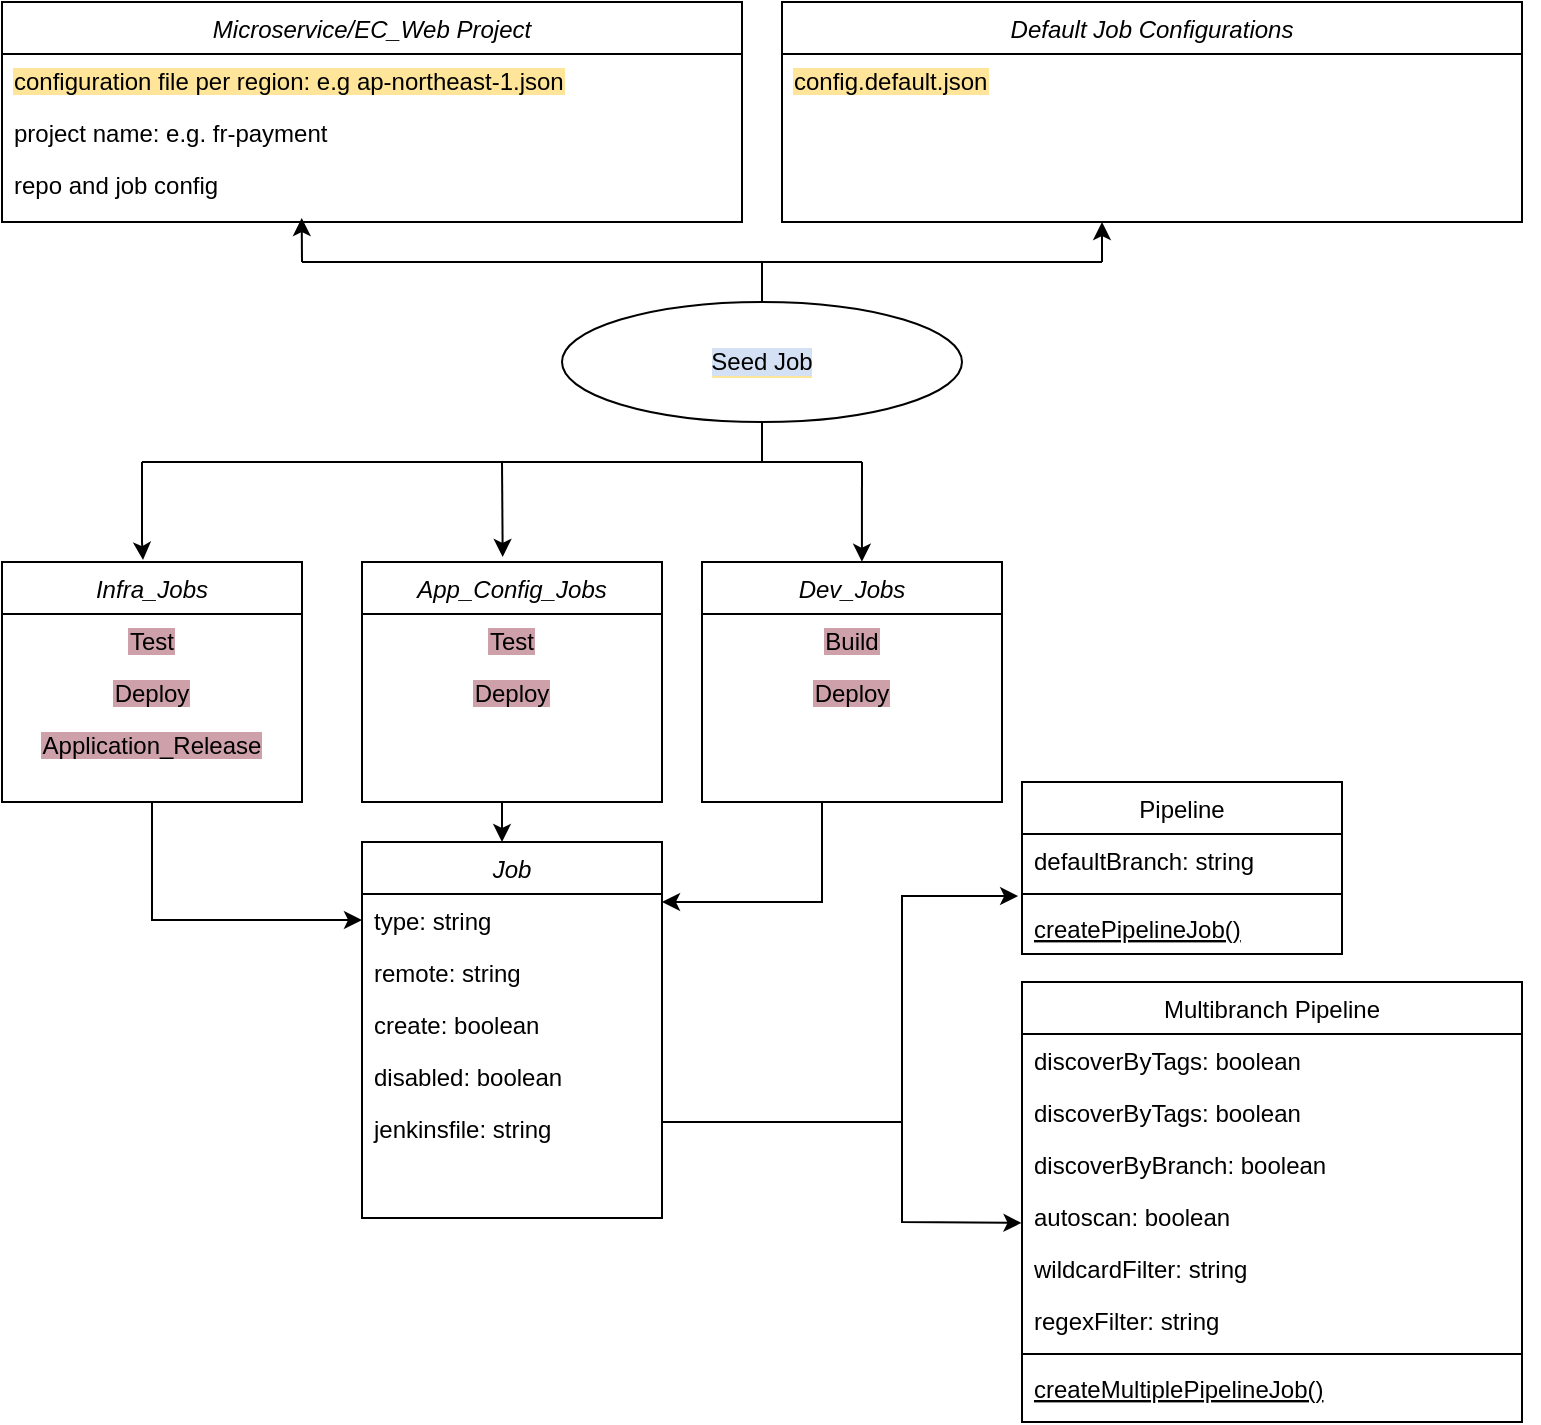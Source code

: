 <mxfile version="20.8.14" type="github">
  <diagram id="C5RBs43oDa-KdzZeNtuy" name="Page-1">
    <mxGraphModel dx="1333" dy="1027" grid="1" gridSize="10" guides="1" tooltips="1" connect="1" arrows="1" fold="1" page="1" pageScale="1" pageWidth="827" pageHeight="1169" math="0" shadow="0">
      <root>
        <mxCell id="WIyWlLk6GJQsqaUBKTNV-0" />
        <mxCell id="WIyWlLk6GJQsqaUBKTNV-1" parent="WIyWlLk6GJQsqaUBKTNV-0" />
        <mxCell id="zkfFHV4jXpPFQw0GAbJ--0" value="Job" style="swimlane;fontStyle=2;align=center;verticalAlign=top;childLayout=stackLayout;horizontal=1;startSize=26;horizontalStack=0;resizeParent=1;resizeLast=0;collapsible=1;marginBottom=0;rounded=0;shadow=0;strokeWidth=1;" parent="WIyWlLk6GJQsqaUBKTNV-1" vertex="1">
          <mxGeometry x="230" y="430" width="150" height="188" as="geometry">
            <mxRectangle x="230" y="140" width="160" height="26" as="alternateBounds" />
          </mxGeometry>
        </mxCell>
        <mxCell id="zHb9rl3oxgicQIyJxD5e-1" value="type: string&#xa;&#xa;&#xa;" style="text;align=left;verticalAlign=top;spacingLeft=4;spacingRight=4;overflow=hidden;rotatable=0;points=[[0,0.5],[1,0.5]];portConstraint=eastwest;rounded=0;shadow=0;html=0;" vertex="1" parent="zkfFHV4jXpPFQw0GAbJ--0">
          <mxGeometry y="26" width="150" height="26" as="geometry" />
        </mxCell>
        <mxCell id="zHb9rl3oxgicQIyJxD5e-3" value="remote: string&#xa;" style="text;align=left;verticalAlign=top;spacingLeft=4;spacingRight=4;overflow=hidden;rotatable=0;points=[[0,0.5],[1,0.5]];portConstraint=eastwest;rounded=0;shadow=0;html=0;" vertex="1" parent="zkfFHV4jXpPFQw0GAbJ--0">
          <mxGeometry y="52" width="150" height="26" as="geometry" />
        </mxCell>
        <mxCell id="zkfFHV4jXpPFQw0GAbJ--2" value="create: boolean&#xa;" style="text;align=left;verticalAlign=top;spacingLeft=4;spacingRight=4;overflow=hidden;rotatable=0;points=[[0,0.5],[1,0.5]];portConstraint=eastwest;rounded=0;shadow=0;html=0;" parent="zkfFHV4jXpPFQw0GAbJ--0" vertex="1">
          <mxGeometry y="78" width="150" height="26" as="geometry" />
        </mxCell>
        <mxCell id="zkfFHV4jXpPFQw0GAbJ--3" value="disabled: boolean&#xa;" style="text;align=left;verticalAlign=top;spacingLeft=4;spacingRight=4;overflow=hidden;rotatable=0;points=[[0,0.5],[1,0.5]];portConstraint=eastwest;rounded=0;shadow=0;html=0;" parent="zkfFHV4jXpPFQw0GAbJ--0" vertex="1">
          <mxGeometry y="104" width="150" height="26" as="geometry" />
        </mxCell>
        <mxCell id="zHb9rl3oxgicQIyJxD5e-2" value="jenkinsfile: string" style="text;align=left;verticalAlign=top;spacingLeft=4;spacingRight=4;overflow=hidden;rotatable=0;points=[[0,0.5],[1,0.5]];portConstraint=eastwest;rounded=0;shadow=0;html=0;" vertex="1" parent="zkfFHV4jXpPFQw0GAbJ--0">
          <mxGeometry y="130" width="150" height="26" as="geometry" />
        </mxCell>
        <mxCell id="zkfFHV4jXpPFQw0GAbJ--6" value="Multibranch Pipeline" style="swimlane;fontStyle=0;align=center;verticalAlign=top;childLayout=stackLayout;horizontal=1;startSize=26;horizontalStack=0;resizeParent=1;resizeLast=0;collapsible=1;marginBottom=0;rounded=0;shadow=0;strokeWidth=1;" parent="WIyWlLk6GJQsqaUBKTNV-1" vertex="1">
          <mxGeometry x="560" y="500" width="250" height="220" as="geometry">
            <mxRectangle x="515" y="430" width="160" height="26" as="alternateBounds" />
          </mxGeometry>
        </mxCell>
        <mxCell id="zHb9rl3oxgicQIyJxD5e-71" value="discoverByTags: boolean&#xa;" style="text;align=left;verticalAlign=top;spacingLeft=4;spacingRight=4;overflow=hidden;rotatable=0;points=[[0,0.5],[1,0.5]];portConstraint=eastwest;rounded=0;shadow=0;html=0;" vertex="1" parent="zkfFHV4jXpPFQw0GAbJ--6">
          <mxGeometry y="26" width="250" height="26" as="geometry" />
        </mxCell>
        <mxCell id="zHb9rl3oxgicQIyJxD5e-7" value="discoverByTags: boolean&#xa;" style="text;align=left;verticalAlign=top;spacingLeft=4;spacingRight=4;overflow=hidden;rotatable=0;points=[[0,0.5],[1,0.5]];portConstraint=eastwest;rounded=0;shadow=0;html=0;" vertex="1" parent="zkfFHV4jXpPFQw0GAbJ--6">
          <mxGeometry y="52" width="250" height="26" as="geometry" />
        </mxCell>
        <mxCell id="zHb9rl3oxgicQIyJxD5e-4" value="discoverByBranch: boolean&#xa;" style="text;align=left;verticalAlign=top;spacingLeft=4;spacingRight=4;overflow=hidden;rotatable=0;points=[[0,0.5],[1,0.5]];portConstraint=eastwest;rounded=0;shadow=0;html=0;" vertex="1" parent="zkfFHV4jXpPFQw0GAbJ--6">
          <mxGeometry y="78" width="250" height="26" as="geometry" />
        </mxCell>
        <mxCell id="zHb9rl3oxgicQIyJxD5e-5" value="autoscan: boolean&#xa;" style="text;align=left;verticalAlign=top;spacingLeft=4;spacingRight=4;overflow=hidden;rotatable=0;points=[[0,0.5],[1,0.5]];portConstraint=eastwest;rounded=0;shadow=0;html=0;" vertex="1" parent="zkfFHV4jXpPFQw0GAbJ--6">
          <mxGeometry y="104" width="250" height="26" as="geometry" />
        </mxCell>
        <mxCell id="zHb9rl3oxgicQIyJxD5e-6" value="wildcardFilter: string&#xa;" style="text;align=left;verticalAlign=top;spacingLeft=4;spacingRight=4;overflow=hidden;rotatable=0;points=[[0,0.5],[1,0.5]];portConstraint=eastwest;rounded=0;shadow=0;html=0;" vertex="1" parent="zkfFHV4jXpPFQw0GAbJ--6">
          <mxGeometry y="130" width="250" height="26" as="geometry" />
        </mxCell>
        <mxCell id="zHb9rl3oxgicQIyJxD5e-0" value="regexFilter: string" style="text;align=left;verticalAlign=top;spacingLeft=4;spacingRight=4;overflow=hidden;rotatable=0;points=[[0,0.5],[1,0.5]];portConstraint=eastwest;rounded=0;shadow=0;html=0;" vertex="1" parent="zkfFHV4jXpPFQw0GAbJ--6">
          <mxGeometry y="156" width="250" height="26" as="geometry" />
        </mxCell>
        <mxCell id="zkfFHV4jXpPFQw0GAbJ--9" value="" style="line;html=1;strokeWidth=1;align=left;verticalAlign=middle;spacingTop=-1;spacingLeft=3;spacingRight=3;rotatable=0;labelPosition=right;points=[];portConstraint=eastwest;" parent="zkfFHV4jXpPFQw0GAbJ--6" vertex="1">
          <mxGeometry y="182" width="250" height="8" as="geometry" />
        </mxCell>
        <mxCell id="zkfFHV4jXpPFQw0GAbJ--10" value="createMultiplePipelineJob()&#xa;&#xa;" style="text;align=left;verticalAlign=top;spacingLeft=4;spacingRight=4;overflow=hidden;rotatable=0;points=[[0,0.5],[1,0.5]];portConstraint=eastwest;fontStyle=4" parent="zkfFHV4jXpPFQw0GAbJ--6" vertex="1">
          <mxGeometry y="190" width="250" height="26" as="geometry" />
        </mxCell>
        <mxCell id="zkfFHV4jXpPFQw0GAbJ--13" value="Pipeline" style="swimlane;fontStyle=0;align=center;verticalAlign=top;childLayout=stackLayout;horizontal=1;startSize=26;horizontalStack=0;resizeParent=1;resizeLast=0;collapsible=1;marginBottom=0;rounded=0;shadow=0;strokeWidth=1;" parent="WIyWlLk6GJQsqaUBKTNV-1" vertex="1">
          <mxGeometry x="560" y="400" width="160" height="86" as="geometry">
            <mxRectangle x="340" y="380" width="170" height="26" as="alternateBounds" />
          </mxGeometry>
        </mxCell>
        <mxCell id="zHb9rl3oxgicQIyJxD5e-8" value="defaultBranch: string&#xa;&#xa;" style="text;align=left;verticalAlign=top;spacingLeft=4;spacingRight=4;overflow=hidden;rotatable=0;points=[[0,0.5],[1,0.5]];portConstraint=eastwest;rounded=0;shadow=0;html=0;" vertex="1" parent="zkfFHV4jXpPFQw0GAbJ--13">
          <mxGeometry y="26" width="160" height="26" as="geometry" />
        </mxCell>
        <mxCell id="zkfFHV4jXpPFQw0GAbJ--15" value="" style="line;html=1;strokeWidth=1;align=left;verticalAlign=middle;spacingTop=-1;spacingLeft=3;spacingRight=3;rotatable=0;labelPosition=right;points=[];portConstraint=eastwest;" parent="zkfFHV4jXpPFQw0GAbJ--13" vertex="1">
          <mxGeometry y="52" width="160" height="8" as="geometry" />
        </mxCell>
        <mxCell id="zHb9rl3oxgicQIyJxD5e-9" value="createPipelineJob()&#xa;" style="text;align=left;verticalAlign=top;spacingLeft=4;spacingRight=4;overflow=hidden;rotatable=0;points=[[0,0.5],[1,0.5]];portConstraint=eastwest;fontStyle=4" vertex="1" parent="zkfFHV4jXpPFQw0GAbJ--13">
          <mxGeometry y="60" width="160" height="26" as="geometry" />
        </mxCell>
        <mxCell id="zHb9rl3oxgicQIyJxD5e-12" value="Infra_Jobs" style="swimlane;fontStyle=2;align=center;verticalAlign=top;childLayout=stackLayout;horizontal=1;startSize=26;horizontalStack=0;resizeParent=1;resizeLast=0;collapsible=1;marginBottom=0;rounded=0;shadow=0;strokeWidth=1;" vertex="1" parent="WIyWlLk6GJQsqaUBKTNV-1">
          <mxGeometry x="50" y="290" width="150" height="120" as="geometry">
            <mxRectangle x="230" y="140" width="160" height="26" as="alternateBounds" />
          </mxGeometry>
        </mxCell>
        <mxCell id="zHb9rl3oxgicQIyJxD5e-30" value="Test" style="text;align=center;verticalAlign=top;spacingLeft=4;spacingRight=4;overflow=hidden;rotatable=0;points=[[0,0.5],[1,0.5]];portConstraint=eastwest;rounded=0;shadow=0;html=0;labelBackgroundColor=#cea1aa;" vertex="1" parent="zHb9rl3oxgicQIyJxD5e-12">
          <mxGeometry y="26" width="150" height="26" as="geometry" />
        </mxCell>
        <mxCell id="zHb9rl3oxgicQIyJxD5e-31" value="Deploy" style="text;align=center;verticalAlign=top;spacingLeft=4;spacingRight=4;overflow=hidden;rotatable=0;points=[[0,0.5],[1,0.5]];portConstraint=eastwest;rounded=0;shadow=0;html=0;labelBackgroundColor=#cea1aa;" vertex="1" parent="zHb9rl3oxgicQIyJxD5e-12">
          <mxGeometry y="52" width="150" height="26" as="geometry" />
        </mxCell>
        <mxCell id="zHb9rl3oxgicQIyJxD5e-36" value="Application_Release" style="text;align=center;verticalAlign=top;spacingLeft=4;spacingRight=4;overflow=hidden;rotatable=0;points=[[0,0.5],[1,0.5]];portConstraint=eastwest;rounded=0;shadow=0;html=0;labelBackgroundColor=#cea1aa;" vertex="1" parent="zHb9rl3oxgicQIyJxD5e-12">
          <mxGeometry y="78" width="150" height="26" as="geometry" />
        </mxCell>
        <mxCell id="zHb9rl3oxgicQIyJxD5e-18" value="App_Config_Jobs" style="swimlane;fontStyle=2;align=center;verticalAlign=top;childLayout=stackLayout;horizontal=1;startSize=26;horizontalStack=0;resizeParent=1;resizeLast=0;collapsible=1;marginBottom=0;rounded=0;shadow=0;strokeWidth=1;" vertex="1" parent="WIyWlLk6GJQsqaUBKTNV-1">
          <mxGeometry x="230" y="290" width="150" height="120" as="geometry">
            <mxRectangle x="230" y="140" width="160" height="26" as="alternateBounds" />
          </mxGeometry>
        </mxCell>
        <mxCell id="zHb9rl3oxgicQIyJxD5e-32" value="Test" style="text;align=center;verticalAlign=top;spacingLeft=4;spacingRight=4;overflow=hidden;rotatable=0;points=[[0,0.5],[1,0.5]];portConstraint=eastwest;rounded=0;shadow=0;html=0;labelBackgroundColor=#cea1aa;" vertex="1" parent="zHb9rl3oxgicQIyJxD5e-18">
          <mxGeometry y="26" width="150" height="26" as="geometry" />
        </mxCell>
        <mxCell id="zHb9rl3oxgicQIyJxD5e-33" value="Deploy" style="text;align=center;verticalAlign=top;spacingLeft=4;spacingRight=4;overflow=hidden;rotatable=0;points=[[0,0.5],[1,0.5]];portConstraint=eastwest;rounded=0;shadow=0;html=0;labelBackgroundColor=#cea1aa;" vertex="1" parent="zHb9rl3oxgicQIyJxD5e-18">
          <mxGeometry y="52" width="150" height="26" as="geometry" />
        </mxCell>
        <mxCell id="zHb9rl3oxgicQIyJxD5e-24" value="Dev_Jobs" style="swimlane;fontStyle=2;align=center;verticalAlign=top;childLayout=stackLayout;horizontal=1;startSize=26;horizontalStack=0;resizeParent=1;resizeLast=0;collapsible=1;marginBottom=0;rounded=0;shadow=0;strokeWidth=1;" vertex="1" parent="WIyWlLk6GJQsqaUBKTNV-1">
          <mxGeometry x="400" y="290" width="150" height="120" as="geometry">
            <mxRectangle x="230" y="140" width="160" height="26" as="alternateBounds" />
          </mxGeometry>
        </mxCell>
        <mxCell id="zHb9rl3oxgicQIyJxD5e-34" value="Build" style="text;align=center;verticalAlign=top;spacingLeft=4;spacingRight=4;overflow=hidden;rotatable=0;points=[[0,0.5],[1,0.5]];portConstraint=eastwest;rounded=0;shadow=0;html=0;labelBackgroundColor=#cea1aa;" vertex="1" parent="zHb9rl3oxgicQIyJxD5e-24">
          <mxGeometry y="26" width="150" height="26" as="geometry" />
        </mxCell>
        <mxCell id="zHb9rl3oxgicQIyJxD5e-35" value="Deploy" style="text;align=center;verticalAlign=top;spacingLeft=4;spacingRight=4;overflow=hidden;rotatable=0;points=[[0,0.5],[1,0.5]];portConstraint=eastwest;rounded=0;shadow=0;html=0;labelBackgroundColor=#cea1aa;" vertex="1" parent="zHb9rl3oxgicQIyJxD5e-24">
          <mxGeometry y="52" width="150" height="26" as="geometry" />
        </mxCell>
        <mxCell id="zHb9rl3oxgicQIyJxD5e-37" value="" style="endArrow=classic;html=1;rounded=0;" edge="1" parent="zHb9rl3oxgicQIyJxD5e-24">
          <mxGeometry width="50" height="50" relative="1" as="geometry">
            <mxPoint x="60" y="120" as="sourcePoint" />
            <mxPoint x="-20" y="170" as="targetPoint" />
            <Array as="points">
              <mxPoint x="60" y="170" />
            </Array>
          </mxGeometry>
        </mxCell>
        <mxCell id="zHb9rl3oxgicQIyJxD5e-38" value="" style="endArrow=classic;html=1;rounded=0;exitX=0.5;exitY=1;exitDx=0;exitDy=0;entryX=0;entryY=0.5;entryDx=0;entryDy=0;" edge="1" parent="WIyWlLk6GJQsqaUBKTNV-1" source="zHb9rl3oxgicQIyJxD5e-12" target="zHb9rl3oxgicQIyJxD5e-1">
          <mxGeometry width="50" height="50" relative="1" as="geometry">
            <mxPoint x="395" y="610" as="sourcePoint" />
            <mxPoint x="445" y="560" as="targetPoint" />
            <Array as="points">
              <mxPoint x="125" y="469" />
            </Array>
          </mxGeometry>
        </mxCell>
        <mxCell id="zHb9rl3oxgicQIyJxD5e-39" value="" style="endArrow=classic;html=1;rounded=0;" edge="1" parent="WIyWlLk6GJQsqaUBKTNV-1">
          <mxGeometry width="50" height="50" relative="1" as="geometry">
            <mxPoint x="300" y="410" as="sourcePoint" />
            <mxPoint x="300" y="430" as="targetPoint" />
          </mxGeometry>
        </mxCell>
        <mxCell id="zHb9rl3oxgicQIyJxD5e-42" style="edgeStyle=orthogonalEdgeStyle;rounded=0;orthogonalLoop=1;jettySize=auto;html=1;exitX=1;exitY=0.5;exitDx=0;exitDy=0;entryX=-0.012;entryY=-0.115;entryDx=0;entryDy=0;entryPerimeter=0;" edge="1" parent="WIyWlLk6GJQsqaUBKTNV-1" source="zHb9rl3oxgicQIyJxD5e-2" target="zHb9rl3oxgicQIyJxD5e-9">
          <mxGeometry relative="1" as="geometry">
            <Array as="points">
              <mxPoint x="380" y="570" />
              <mxPoint x="500" y="570" />
              <mxPoint x="500" y="457" />
            </Array>
          </mxGeometry>
        </mxCell>
        <mxCell id="zHb9rl3oxgicQIyJxD5e-44" value="Microservice/EC_Web Project" style="swimlane;fontStyle=2;align=center;verticalAlign=top;childLayout=stackLayout;horizontal=1;startSize=26;horizontalStack=0;resizeParent=1;resizeLast=0;collapsible=1;marginBottom=0;rounded=0;shadow=0;strokeWidth=1;" vertex="1" parent="WIyWlLk6GJQsqaUBKTNV-1">
          <mxGeometry x="50" y="10" width="370" height="110" as="geometry">
            <mxRectangle x="230" y="140" width="160" height="26" as="alternateBounds" />
          </mxGeometry>
        </mxCell>
        <mxCell id="zHb9rl3oxgicQIyJxD5e-48" value="configuration file per region: e.g ap-northeast-1.json&#xa;" style="text;align=left;verticalAlign=top;spacingLeft=4;spacingRight=4;overflow=hidden;rotatable=0;points=[[0,0.5],[1,0.5]];portConstraint=eastwest;rounded=0;shadow=0;html=0;fontStyle=0;labelBackgroundColor=#FFE599;" vertex="1" parent="zHb9rl3oxgicQIyJxD5e-44">
          <mxGeometry y="26" width="370" height="26" as="geometry" />
        </mxCell>
        <mxCell id="zHb9rl3oxgicQIyJxD5e-49" value="project name: e.g. fr-payment" style="text;align=left;verticalAlign=top;spacingLeft=4;spacingRight=4;overflow=hidden;rotatable=0;points=[[0,0.5],[1,0.5]];portConstraint=eastwest;rounded=0;shadow=0;html=0;" vertex="1" parent="zHb9rl3oxgicQIyJxD5e-44">
          <mxGeometry y="52" width="370" height="26" as="geometry" />
        </mxCell>
        <mxCell id="zHb9rl3oxgicQIyJxD5e-50" value="repo and job config" style="text;align=left;verticalAlign=top;spacingLeft=4;spacingRight=4;overflow=hidden;rotatable=0;points=[[0,0.5],[1,0.5]];portConstraint=eastwest;rounded=0;shadow=0;html=0;" vertex="1" parent="zHb9rl3oxgicQIyJxD5e-44">
          <mxGeometry y="78" width="370" height="26" as="geometry" />
        </mxCell>
        <mxCell id="zHb9rl3oxgicQIyJxD5e-54" style="edgeStyle=orthogonalEdgeStyle;rounded=0;orthogonalLoop=1;jettySize=auto;html=1;exitX=1;exitY=0.5;exitDx=0;exitDy=0;" edge="1" parent="zHb9rl3oxgicQIyJxD5e-44" source="zHb9rl3oxgicQIyJxD5e-49" target="zHb9rl3oxgicQIyJxD5e-49">
          <mxGeometry relative="1" as="geometry" />
        </mxCell>
        <mxCell id="zHb9rl3oxgicQIyJxD5e-55" value="Default Job Configurations" style="swimlane;fontStyle=2;align=center;verticalAlign=top;childLayout=stackLayout;horizontal=1;startSize=26;horizontalStack=0;resizeParent=1;resizeLast=0;collapsible=1;marginBottom=0;rounded=0;shadow=0;strokeWidth=1;" vertex="1" parent="WIyWlLk6GJQsqaUBKTNV-1">
          <mxGeometry x="440" y="10" width="370" height="110" as="geometry">
            <mxRectangle x="230" y="140" width="160" height="26" as="alternateBounds" />
          </mxGeometry>
        </mxCell>
        <mxCell id="zHb9rl3oxgicQIyJxD5e-59" style="edgeStyle=orthogonalEdgeStyle;rounded=0;orthogonalLoop=1;jettySize=auto;html=1;exitX=1;exitY=0.5;exitDx=0;exitDy=0;" edge="1" parent="zHb9rl3oxgicQIyJxD5e-55">
          <mxGeometry relative="1" as="geometry">
            <mxPoint x="370" y="65" as="sourcePoint" />
            <mxPoint x="370" y="65" as="targetPoint" />
          </mxGeometry>
        </mxCell>
        <mxCell id="zHb9rl3oxgicQIyJxD5e-68" value="config.default.json" style="text;align=left;verticalAlign=top;spacingLeft=4;spacingRight=4;overflow=hidden;rotatable=0;points=[[0,0.5],[1,0.5]];portConstraint=eastwest;rounded=0;shadow=0;html=0;fontStyle=0;labelBackgroundColor=#FFE599;" vertex="1" parent="zHb9rl3oxgicQIyJxD5e-55">
          <mxGeometry y="26" width="370" height="26" as="geometry" />
        </mxCell>
        <mxCell id="zHb9rl3oxgicQIyJxD5e-60" value="" style="endArrow=classic;html=1;rounded=0;entryX=0.405;entryY=1.154;entryDx=0;entryDy=0;entryPerimeter=0;" edge="1" parent="WIyWlLk6GJQsqaUBKTNV-1" target="zHb9rl3oxgicQIyJxD5e-50">
          <mxGeometry width="50" height="50" relative="1" as="geometry">
            <mxPoint x="200" y="140" as="sourcePoint" />
            <mxPoint x="250" y="110" as="targetPoint" />
          </mxGeometry>
        </mxCell>
        <mxCell id="zHb9rl3oxgicQIyJxD5e-61" value="" style="endArrow=classic;html=1;rounded=0;" edge="1" parent="WIyWlLk6GJQsqaUBKTNV-1">
          <mxGeometry width="50" height="50" relative="1" as="geometry">
            <mxPoint x="600" y="140" as="sourcePoint" />
            <mxPoint x="600" y="120" as="targetPoint" />
          </mxGeometry>
        </mxCell>
        <mxCell id="zHb9rl3oxgicQIyJxD5e-63" value="" style="endArrow=none;html=1;rounded=0;startArrow=none;" edge="1" parent="WIyWlLk6GJQsqaUBKTNV-1">
          <mxGeometry width="50" height="50" relative="1" as="geometry">
            <mxPoint x="430" y="140" as="sourcePoint" />
            <mxPoint x="600" y="140" as="targetPoint" />
          </mxGeometry>
        </mxCell>
        <mxCell id="zHb9rl3oxgicQIyJxD5e-65" value="" style="endArrow=classic;html=1;rounded=0;entryX=0.47;entryY=-0.008;entryDx=0;entryDy=0;entryPerimeter=0;" edge="1" parent="WIyWlLk6GJQsqaUBKTNV-1" target="zHb9rl3oxgicQIyJxD5e-12">
          <mxGeometry width="50" height="50" relative="1" as="geometry">
            <mxPoint x="120" y="240" as="sourcePoint" />
            <mxPoint x="425" y="130" as="targetPoint" />
            <Array as="points">
              <mxPoint x="120" y="280" />
            </Array>
          </mxGeometry>
        </mxCell>
        <mxCell id="zHb9rl3oxgicQIyJxD5e-67" value="" style="endArrow=none;html=1;rounded=0;entryX=0.5;entryY=0;entryDx=0;entryDy=0;" edge="1" parent="WIyWlLk6GJQsqaUBKTNV-1" target="zHb9rl3oxgicQIyJxD5e-69">
          <mxGeometry width="50" height="50" relative="1" as="geometry">
            <mxPoint x="200" y="140" as="sourcePoint" />
            <mxPoint x="330" y="143.611" as="targetPoint" />
            <Array as="points">
              <mxPoint x="430" y="140" />
            </Array>
          </mxGeometry>
        </mxCell>
        <mxCell id="zHb9rl3oxgicQIyJxD5e-69" value="&lt;span style=&quot;background-color: rgb(212, 225, 245);&quot;&gt;Seed Job&lt;/span&gt;" style="ellipse;whiteSpace=wrap;html=1;labelBackgroundColor=#FFE599;" vertex="1" parent="WIyWlLk6GJQsqaUBKTNV-1">
          <mxGeometry x="330" y="160" width="200" height="60" as="geometry" />
        </mxCell>
        <mxCell id="zHb9rl3oxgicQIyJxD5e-75" value="" style="endArrow=classic;html=1;rounded=0;entryX=-0.001;entryY=0.633;entryDx=0;entryDy=0;entryPerimeter=0;" edge="1" parent="WIyWlLk6GJQsqaUBKTNV-1" target="zHb9rl3oxgicQIyJxD5e-5">
          <mxGeometry width="50" height="50" relative="1" as="geometry">
            <mxPoint x="380" y="570" as="sourcePoint" />
            <mxPoint x="490" y="270" as="targetPoint" />
            <Array as="points">
              <mxPoint x="500" y="570" />
              <mxPoint x="500" y="620" />
            </Array>
          </mxGeometry>
        </mxCell>
        <mxCell id="zHb9rl3oxgicQIyJxD5e-76" value="" style="endArrow=none;html=1;rounded=0;" edge="1" parent="WIyWlLk6GJQsqaUBKTNV-1">
          <mxGeometry width="50" height="50" relative="1" as="geometry">
            <mxPoint x="120" y="240" as="sourcePoint" />
            <mxPoint x="480" y="240" as="targetPoint" />
          </mxGeometry>
        </mxCell>
        <mxCell id="zHb9rl3oxgicQIyJxD5e-77" value="" style="endArrow=classic;html=1;rounded=0;entryX=0.469;entryY=-0.021;entryDx=0;entryDy=0;entryPerimeter=0;" edge="1" parent="WIyWlLk6GJQsqaUBKTNV-1" target="zHb9rl3oxgicQIyJxD5e-18">
          <mxGeometry width="50" height="50" relative="1" as="geometry">
            <mxPoint x="300" y="240" as="sourcePoint" />
            <mxPoint x="290" y="220" as="targetPoint" />
          </mxGeometry>
        </mxCell>
        <mxCell id="zHb9rl3oxgicQIyJxD5e-78" value="" style="endArrow=classic;html=1;rounded=0;entryX=0.533;entryY=-0.001;entryDx=0;entryDy=0;entryPerimeter=0;" edge="1" parent="WIyWlLk6GJQsqaUBKTNV-1" target="zHb9rl3oxgicQIyJxD5e-24">
          <mxGeometry width="50" height="50" relative="1" as="geometry">
            <mxPoint x="480" y="240" as="sourcePoint" />
            <mxPoint x="490" y="220" as="targetPoint" />
          </mxGeometry>
        </mxCell>
        <mxCell id="zHb9rl3oxgicQIyJxD5e-79" value="" style="endArrow=none;html=1;rounded=0;exitX=0.5;exitY=1;exitDx=0;exitDy=0;" edge="1" parent="WIyWlLk6GJQsqaUBKTNV-1" source="zHb9rl3oxgicQIyJxD5e-69">
          <mxGeometry width="50" height="50" relative="1" as="geometry">
            <mxPoint x="400" y="160" as="sourcePoint" />
            <mxPoint x="430" y="240" as="targetPoint" />
          </mxGeometry>
        </mxCell>
      </root>
    </mxGraphModel>
  </diagram>
</mxfile>
